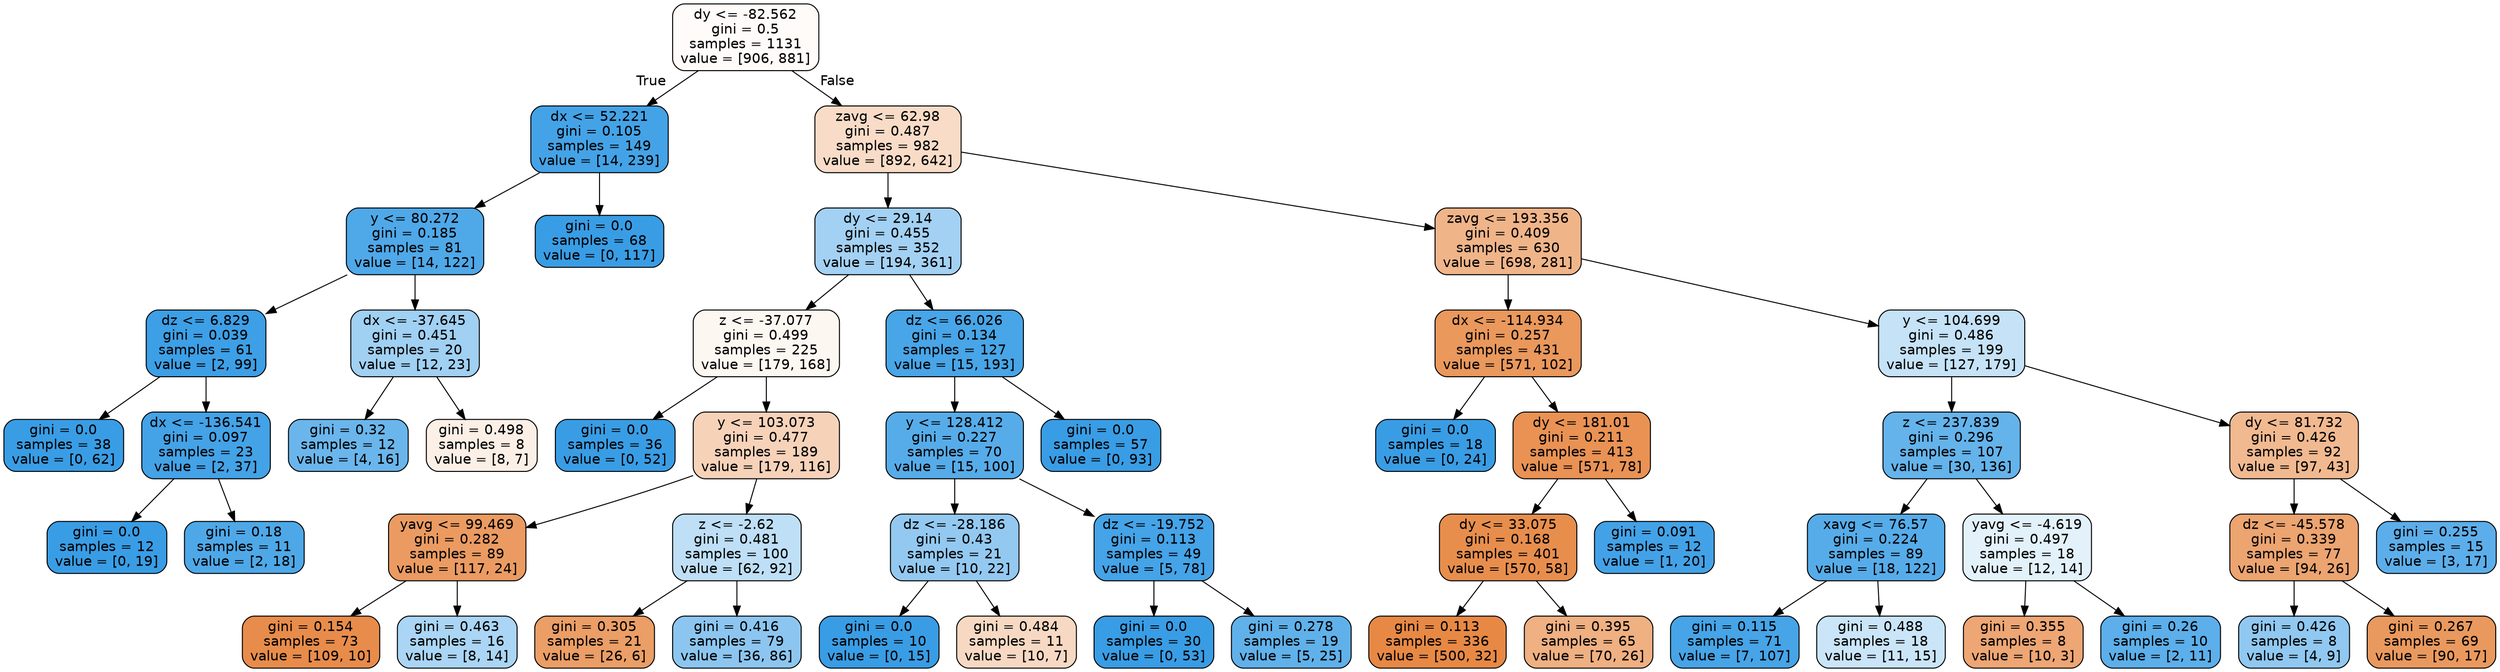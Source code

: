 digraph Tree {
node [shape=box, style="filled, rounded", color="black", fontname=helvetica] ;
edge [fontname=helvetica] ;
0 [label="dy <= -82.562\ngini = 0.5\nsamples = 1131\nvalue = [906, 881]", fillcolor="#e5813907"] ;
1 [label="dx <= 52.221\ngini = 0.105\nsamples = 149\nvalue = [14, 239]", fillcolor="#399de5f0"] ;
0 -> 1 [labeldistance=2.5, labelangle=45, headlabel="True"] ;
2 [label="y <= 80.272\ngini = 0.185\nsamples = 81\nvalue = [14, 122]", fillcolor="#399de5e2"] ;
1 -> 2 ;
3 [label="dz <= 6.829\ngini = 0.039\nsamples = 61\nvalue = [2, 99]", fillcolor="#399de5fa"] ;
2 -> 3 ;
4 [label="gini = 0.0\nsamples = 38\nvalue = [0, 62]", fillcolor="#399de5ff"] ;
3 -> 4 ;
5 [label="dx <= -136.541\ngini = 0.097\nsamples = 23\nvalue = [2, 37]", fillcolor="#399de5f1"] ;
3 -> 5 ;
6 [label="gini = 0.0\nsamples = 12\nvalue = [0, 19]", fillcolor="#399de5ff"] ;
5 -> 6 ;
7 [label="gini = 0.18\nsamples = 11\nvalue = [2, 18]", fillcolor="#399de5e3"] ;
5 -> 7 ;
8 [label="dx <= -37.645\ngini = 0.451\nsamples = 20\nvalue = [12, 23]", fillcolor="#399de57a"] ;
2 -> 8 ;
9 [label="gini = 0.32\nsamples = 12\nvalue = [4, 16]", fillcolor="#399de5bf"] ;
8 -> 9 ;
10 [label="gini = 0.498\nsamples = 8\nvalue = [8, 7]", fillcolor="#e5813920"] ;
8 -> 10 ;
11 [label="gini = 0.0\nsamples = 68\nvalue = [0, 117]", fillcolor="#399de5ff"] ;
1 -> 11 ;
12 [label="zavg <= 62.98\ngini = 0.487\nsamples = 982\nvalue = [892, 642]", fillcolor="#e5813947"] ;
0 -> 12 [labeldistance=2.5, labelangle=-45, headlabel="False"] ;
13 [label="dy <= 29.14\ngini = 0.455\nsamples = 352\nvalue = [194, 361]", fillcolor="#399de576"] ;
12 -> 13 ;
14 [label="z <= -37.077\ngini = 0.499\nsamples = 225\nvalue = [179, 168]", fillcolor="#e5813910"] ;
13 -> 14 ;
15 [label="gini = 0.0\nsamples = 36\nvalue = [0, 52]", fillcolor="#399de5ff"] ;
14 -> 15 ;
16 [label="y <= 103.073\ngini = 0.477\nsamples = 189\nvalue = [179, 116]", fillcolor="#e581395a"] ;
14 -> 16 ;
17 [label="yavg <= 99.469\ngini = 0.282\nsamples = 89\nvalue = [117, 24]", fillcolor="#e58139cb"] ;
16 -> 17 ;
18 [label="gini = 0.154\nsamples = 73\nvalue = [109, 10]", fillcolor="#e58139e8"] ;
17 -> 18 ;
19 [label="gini = 0.463\nsamples = 16\nvalue = [8, 14]", fillcolor="#399de56d"] ;
17 -> 19 ;
20 [label="z <= -2.62\ngini = 0.481\nsamples = 100\nvalue = [62, 92]", fillcolor="#399de553"] ;
16 -> 20 ;
21 [label="gini = 0.305\nsamples = 21\nvalue = [26, 6]", fillcolor="#e58139c4"] ;
20 -> 21 ;
22 [label="gini = 0.416\nsamples = 79\nvalue = [36, 86]", fillcolor="#399de594"] ;
20 -> 22 ;
23 [label="dz <= 66.026\ngini = 0.134\nsamples = 127\nvalue = [15, 193]", fillcolor="#399de5eb"] ;
13 -> 23 ;
24 [label="y <= 128.412\ngini = 0.227\nsamples = 70\nvalue = [15, 100]", fillcolor="#399de5d9"] ;
23 -> 24 ;
25 [label="dz <= -28.186\ngini = 0.43\nsamples = 21\nvalue = [10, 22]", fillcolor="#399de58b"] ;
24 -> 25 ;
26 [label="gini = 0.0\nsamples = 10\nvalue = [0, 15]", fillcolor="#399de5ff"] ;
25 -> 26 ;
27 [label="gini = 0.484\nsamples = 11\nvalue = [10, 7]", fillcolor="#e581394d"] ;
25 -> 27 ;
28 [label="dz <= -19.752\ngini = 0.113\nsamples = 49\nvalue = [5, 78]", fillcolor="#399de5ef"] ;
24 -> 28 ;
29 [label="gini = 0.0\nsamples = 30\nvalue = [0, 53]", fillcolor="#399de5ff"] ;
28 -> 29 ;
30 [label="gini = 0.278\nsamples = 19\nvalue = [5, 25]", fillcolor="#399de5cc"] ;
28 -> 30 ;
31 [label="gini = 0.0\nsamples = 57\nvalue = [0, 93]", fillcolor="#399de5ff"] ;
23 -> 31 ;
32 [label="zavg <= 193.356\ngini = 0.409\nsamples = 630\nvalue = [698, 281]", fillcolor="#e5813998"] ;
12 -> 32 ;
33 [label="dx <= -114.934\ngini = 0.257\nsamples = 431\nvalue = [571, 102]", fillcolor="#e58139d1"] ;
32 -> 33 ;
34 [label="gini = 0.0\nsamples = 18\nvalue = [0, 24]", fillcolor="#399de5ff"] ;
33 -> 34 ;
35 [label="dy <= 181.01\ngini = 0.211\nsamples = 413\nvalue = [571, 78]", fillcolor="#e58139dc"] ;
33 -> 35 ;
36 [label="dy <= 33.075\ngini = 0.168\nsamples = 401\nvalue = [570, 58]", fillcolor="#e58139e5"] ;
35 -> 36 ;
37 [label="gini = 0.113\nsamples = 336\nvalue = [500, 32]", fillcolor="#e58139ef"] ;
36 -> 37 ;
38 [label="gini = 0.395\nsamples = 65\nvalue = [70, 26]", fillcolor="#e58139a0"] ;
36 -> 38 ;
39 [label="gini = 0.091\nsamples = 12\nvalue = [1, 20]", fillcolor="#399de5f2"] ;
35 -> 39 ;
40 [label="y <= 104.699\ngini = 0.486\nsamples = 199\nvalue = [127, 179]", fillcolor="#399de54a"] ;
32 -> 40 ;
41 [label="z <= 237.839\ngini = 0.296\nsamples = 107\nvalue = [30, 136]", fillcolor="#399de5c7"] ;
40 -> 41 ;
42 [label="xavg <= 76.57\ngini = 0.224\nsamples = 89\nvalue = [18, 122]", fillcolor="#399de5d9"] ;
41 -> 42 ;
43 [label="gini = 0.115\nsamples = 71\nvalue = [7, 107]", fillcolor="#399de5ee"] ;
42 -> 43 ;
44 [label="gini = 0.488\nsamples = 18\nvalue = [11, 15]", fillcolor="#399de544"] ;
42 -> 44 ;
45 [label="yavg <= -4.619\ngini = 0.497\nsamples = 18\nvalue = [12, 14]", fillcolor="#399de524"] ;
41 -> 45 ;
46 [label="gini = 0.355\nsamples = 8\nvalue = [10, 3]", fillcolor="#e58139b3"] ;
45 -> 46 ;
47 [label="gini = 0.26\nsamples = 10\nvalue = [2, 11]", fillcolor="#399de5d1"] ;
45 -> 47 ;
48 [label="dy <= 81.732\ngini = 0.426\nsamples = 92\nvalue = [97, 43]", fillcolor="#e581398e"] ;
40 -> 48 ;
49 [label="dz <= -45.578\ngini = 0.339\nsamples = 77\nvalue = [94, 26]", fillcolor="#e58139b8"] ;
48 -> 49 ;
50 [label="gini = 0.426\nsamples = 8\nvalue = [4, 9]", fillcolor="#399de58e"] ;
49 -> 50 ;
51 [label="gini = 0.267\nsamples = 69\nvalue = [90, 17]", fillcolor="#e58139cf"] ;
49 -> 51 ;
52 [label="gini = 0.255\nsamples = 15\nvalue = [3, 17]", fillcolor="#399de5d2"] ;
48 -> 52 ;
}